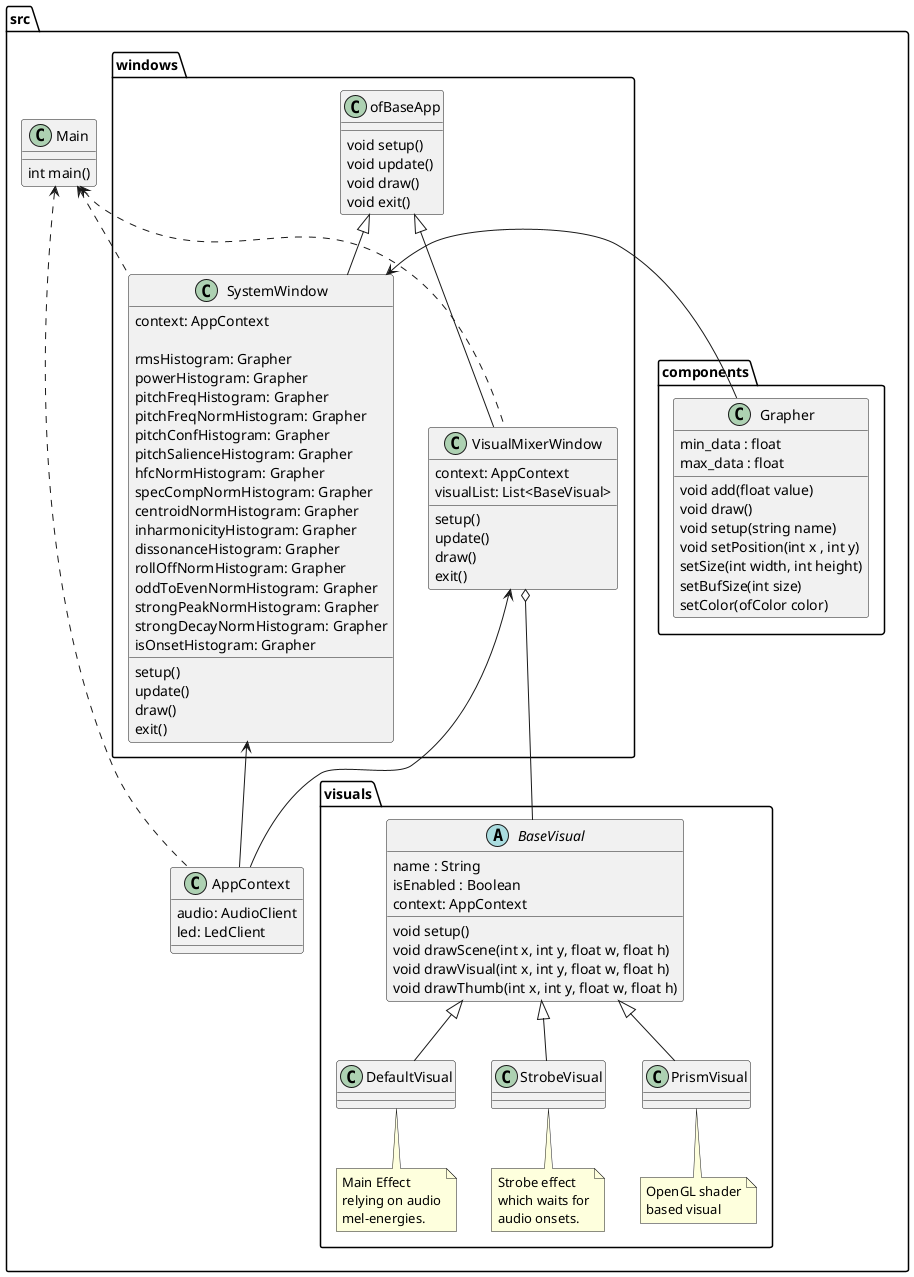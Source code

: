 @startuml

package src {
    class Main { 
        int main()
    }
    
    class AppContext {
        audio: AudioClient
        led: LedClient
    }

    package components {
        class Grapher {
            min_data : float
            max_data : float
            void add(float value)
            void draw()
            void setup(string name)
            void setPosition(int x , int y)
            setSize(int width, int height)
            setBufSize(int size)
            setColor(ofColor color)
        }
    }

    package windows {
        class ofBaseApp {
            void setup()
            void update()
            void draw()
            void exit()
        }
        class SystemWindow {
            context: AppContext

            rmsHistogram: Grapher
            powerHistogram: Grapher
            pitchFreqHistogram: Grapher
            pitchFreqNormHistogram: Grapher
            pitchConfHistogram: Grapher
            pitchSalienceHistogram: Grapher
            hfcNormHistogram: Grapher
            specCompNormHistogram: Grapher
            centroidNormHistogram: Grapher
            inharmonicityHistogram: Grapher
            dissonanceHistogram: Grapher
            rollOffNormHistogram: Grapher
            oddToEvenNormHistogram: Grapher
            strongPeakNormHistogram: Grapher
            strongDecayNormHistogram: Grapher
            isOnsetHistogram: Grapher

            setup()
            update()
            draw()
            exit()
        }
        SystemWindow <- Grapher
        class VisualMixerWindow {
            context: AppContext
            visualList: List<BaseVisual>
            setup()
            update()
            draw()
            exit()
        }
        ofBaseApp <|-- SystemWindow
        ofBaseApp <|-- VisualMixerWindow

        SystemWindow <-- AppContext
        VisualMixerWindow <-- AppContext   
        Main <.. SystemWindow
        Main <.. VisualMixerWindow
        Main <.right. AppContext
    }
    
    ' BOX Deprecated
    ' package box {
    '     AppContext <-- BoxClient


    '     class BoxClient {
    '         setConfig(configJson: String)
    '         BoxResult<FcState> getState()
    '         BoxResult<FcConfig> getConfig()
    '         BoxResult<void> setConfig(FcConfig model)
    '         BoxResult<void> start()
    '         BoxResult<void> stop()
    '         BoxResult<void> restart()
    '     }
    '     BoxClient <.down. BoxResult

    '     class BoxResult<T : Class> {
    '         bool isSuccess
    '         string error
    '         T value
    '     }
    
    '     class FcConfig {
    '         FcAddress listen
    '         FcAddress relay
    '         bool verbose
    '         FcColor color
    '         vector<FcMapping> devices
    '     }
    '     FcConfig <.down. BoxClient
    '     FcConfig <-- FcAddress
    '     FcConfig <-- FcColor
    '     FcConfig o-- FcMapping


    '     class FcState {
    '         bool isConnected
    '         vector<FcDevice> connectedDevices
    '     }
    '     FcState <.down. BoxClient
    '     FcState o--FcDevice

    '     class FcAddress {
    '         string address
    '         int port
    '     }

    '     class FcColor {
    '         float gamma
    '         vector<float> whitepoint
    '         float linearSlope
    '         float linearCutoff
    '     }
        
    '     class FcDevice {
    '         string type
    '         string serial
    '         string version
    '     }
    '     class FcMapping {
    '         string type
    '         bool dither
    '         bool interpolate
    '         string serial
    '         vector<tuple<int, int, int, int>> map
    '     }
    ' }


    package visuals {
        abstract class BaseVisual {
            name : String
            isEnabled : Boolean
            context: AppContext

            void setup()
            void drawScene(int x, int y, float w, float h)
            void drawVisual(int x, int y, float w, float h)
            void drawThumb(int x, int y, float w, float h)
        }
        VisualMixerWindow o-- BaseVisual

        class DefaultVisual
        note bottom: Main Effect\nrelying on audio\nmel-energies.

        class StrobeVisual
        note bottom: Strobe effect\nwhich waits for\naudio onsets.

        class PrismVisual
        note bottom: OpenGL shader\nbased visual

        BaseVisual <|-- DefaultVisual
        BaseVisual <|-- StrobeVisual
        BaseVisual <|-- PrismVisual
    }
}

@enduml